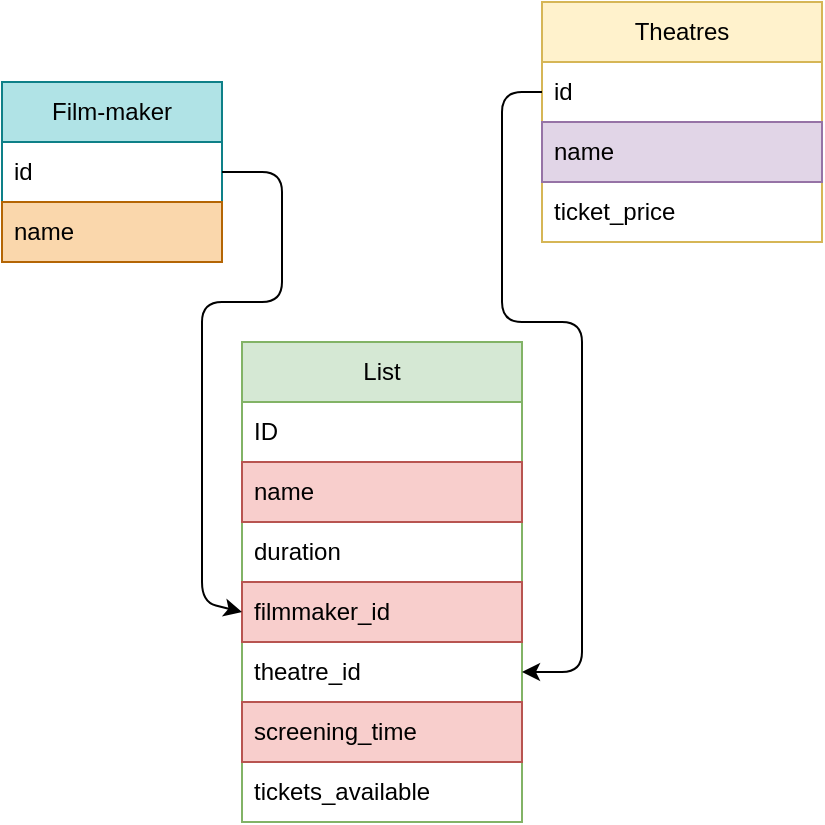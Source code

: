 <mxfile>
    <diagram id="ut3pgbZvayJV4psWqT15" name="Page-1">
        <mxGraphModel dx="320" dy="245" grid="1" gridSize="10" guides="1" tooltips="1" connect="1" arrows="1" fold="1" page="1" pageScale="1" pageWidth="850" pageHeight="1100" math="0" shadow="0">
            <root>
                <mxCell id="0"/>
                <mxCell id="1" parent="0"/>
                <mxCell id="2" value="Film-maker" style="swimlane;fontStyle=0;childLayout=stackLayout;horizontal=1;startSize=30;horizontalStack=0;resizeParent=1;resizeParentMax=0;resizeLast=0;collapsible=1;marginBottom=0;whiteSpace=wrap;html=1;fillColor=#b0e3e6;strokeColor=#0e8088;" parent="1" vertex="1">
                    <mxGeometry y="120" width="110" height="90" as="geometry"/>
                </mxCell>
                <mxCell id="3" value="id" style="text;strokeColor=none;fillColor=none;align=left;verticalAlign=middle;spacingLeft=4;spacingRight=4;overflow=hidden;points=[[0,0.5],[1,0.5]];portConstraint=eastwest;rotatable=0;whiteSpace=wrap;html=1;" parent="2" vertex="1">
                    <mxGeometry y="30" width="110" height="30" as="geometry"/>
                </mxCell>
                <mxCell id="4" value="name" style="text;fillColor=#fad7ac;align=left;verticalAlign=middle;spacingLeft=4;spacingRight=4;overflow=hidden;points=[[0,0.5],[1,0.5]];portConstraint=eastwest;rotatable=0;whiteSpace=wrap;html=1;strokeColor=#b46504;" parent="2" vertex="1">
                    <mxGeometry y="60" width="110" height="30" as="geometry"/>
                </mxCell>
                <mxCell id="6" value="List" style="swimlane;fontStyle=0;childLayout=stackLayout;horizontal=1;startSize=30;horizontalStack=0;resizeParent=1;resizeParentMax=0;resizeLast=0;collapsible=1;marginBottom=0;whiteSpace=wrap;html=1;fillColor=#d5e8d4;strokeColor=#82b366;" parent="1" vertex="1">
                    <mxGeometry x="120" y="250" width="140" height="240" as="geometry">
                        <mxRectangle x="100" y="250" width="60" height="30" as="alternateBounds"/>
                    </mxGeometry>
                </mxCell>
                <mxCell id="7" value="ID" style="text;strokeColor=none;fillColor=none;align=left;verticalAlign=middle;spacingLeft=4;spacingRight=4;overflow=hidden;points=[[0,0.5],[1,0.5]];portConstraint=eastwest;rotatable=0;whiteSpace=wrap;html=1;" parent="6" vertex="1">
                    <mxGeometry y="30" width="140" height="30" as="geometry"/>
                </mxCell>
                <mxCell id="8" value="name" style="text;strokeColor=#b85450;fillColor=#f8cecc;align=left;verticalAlign=middle;spacingLeft=4;spacingRight=4;overflow=hidden;points=[[0,0.5],[1,0.5]];portConstraint=eastwest;rotatable=0;whiteSpace=wrap;html=1;" parent="6" vertex="1">
                    <mxGeometry y="60" width="140" height="30" as="geometry"/>
                </mxCell>
                <mxCell id="9" value="duration" style="text;strokeColor=none;fillColor=none;align=left;verticalAlign=middle;spacingLeft=4;spacingRight=4;overflow=hidden;points=[[0,0.5],[1,0.5]];portConstraint=eastwest;rotatable=0;whiteSpace=wrap;html=1;" parent="6" vertex="1">
                    <mxGeometry y="90" width="140" height="30" as="geometry"/>
                </mxCell>
                <mxCell id="iq7GImoZLlofIAXnyeGJ-9" value="filmmaker_id" style="text;strokeColor=#b85450;fillColor=#f8cecc;align=left;verticalAlign=middle;spacingLeft=4;spacingRight=4;overflow=hidden;points=[[0,0.5],[1,0.5]];portConstraint=eastwest;rotatable=0;whiteSpace=wrap;html=1;" parent="6" vertex="1">
                    <mxGeometry y="120" width="140" height="30" as="geometry"/>
                </mxCell>
                <mxCell id="iq7GImoZLlofIAXnyeGJ-10" value="theatre_id" style="text;strokeColor=none;fillColor=none;align=left;verticalAlign=middle;spacingLeft=4;spacingRight=4;overflow=hidden;points=[[0,0.5],[1,0.5]];portConstraint=eastwest;rotatable=0;whiteSpace=wrap;html=1;" parent="6" vertex="1">
                    <mxGeometry y="150" width="140" height="30" as="geometry"/>
                </mxCell>
                <mxCell id="iq7GImoZLlofIAXnyeGJ-11" value="screening_time&amp;nbsp;" style="text;strokeColor=#b85450;fillColor=#f8cecc;align=left;verticalAlign=middle;spacingLeft=4;spacingRight=4;overflow=hidden;points=[[0,0.5],[1,0.5]];portConstraint=eastwest;rotatable=0;whiteSpace=wrap;html=1;" parent="6" vertex="1">
                    <mxGeometry y="180" width="140" height="30" as="geometry"/>
                </mxCell>
                <mxCell id="iq7GImoZLlofIAXnyeGJ-16" value="tickets_available" style="text;strokeColor=none;fillColor=none;align=left;verticalAlign=middle;spacingLeft=4;spacingRight=4;overflow=hidden;points=[[0,0.5],[1,0.5]];portConstraint=eastwest;rotatable=0;whiteSpace=wrap;html=1;" parent="6" vertex="1">
                    <mxGeometry y="210" width="140" height="30" as="geometry"/>
                </mxCell>
                <mxCell id="iq7GImoZLlofIAXnyeGJ-12" style="edgeStyle=none;html=1;entryX=0;entryY=0.5;entryDx=0;entryDy=0;exitX=1;exitY=0.5;exitDx=0;exitDy=0;" parent="1" source="3" target="iq7GImoZLlofIAXnyeGJ-9" edge="1">
                    <mxGeometry relative="1" as="geometry">
                        <Array as="points">
                            <mxPoint x="140" y="165"/>
                            <mxPoint x="140" y="230"/>
                            <mxPoint x="100" y="230"/>
                            <mxPoint x="100" y="380"/>
                        </Array>
                    </mxGeometry>
                </mxCell>
                <mxCell id="iq7GImoZLlofIAXnyeGJ-13" value="Theatres" style="swimlane;fontStyle=0;childLayout=stackLayout;horizontal=1;startSize=30;horizontalStack=0;resizeParent=1;resizeParentMax=0;resizeLast=0;collapsible=1;marginBottom=0;whiteSpace=wrap;html=1;fillColor=#fff2cc;strokeColor=#d6b656;" parent="1" vertex="1">
                    <mxGeometry x="270" y="80" width="140" height="120" as="geometry"/>
                </mxCell>
                <mxCell id="iq7GImoZLlofIAXnyeGJ-14" value="id" style="text;strokeColor=none;fillColor=none;align=left;verticalAlign=middle;spacingLeft=4;spacingRight=4;overflow=hidden;points=[[0,0.5],[1,0.5]];portConstraint=eastwest;rotatable=0;whiteSpace=wrap;html=1;" parent="iq7GImoZLlofIAXnyeGJ-13" vertex="1">
                    <mxGeometry y="30" width="140" height="30" as="geometry"/>
                </mxCell>
                <mxCell id="iq7GImoZLlofIAXnyeGJ-15" value="name" style="text;strokeColor=#9673a6;fillColor=#e1d5e7;align=left;verticalAlign=middle;spacingLeft=4;spacingRight=4;overflow=hidden;points=[[0,0.5],[1,0.5]];portConstraint=eastwest;rotatable=0;whiteSpace=wrap;html=1;" parent="iq7GImoZLlofIAXnyeGJ-13" vertex="1">
                    <mxGeometry y="60" width="140" height="30" as="geometry"/>
                </mxCell>
                <mxCell id="iq7GImoZLlofIAXnyeGJ-17" value="ticket_price" style="text;align=left;verticalAlign=middle;spacingLeft=4;spacingRight=4;overflow=hidden;points=[[0,0.5],[1,0.5]];portConstraint=eastwest;rotatable=0;whiteSpace=wrap;html=1;" parent="iq7GImoZLlofIAXnyeGJ-13" vertex="1">
                    <mxGeometry y="90" width="140" height="30" as="geometry"/>
                </mxCell>
                <mxCell id="iq7GImoZLlofIAXnyeGJ-18" style="edgeStyle=none;html=1;entryX=1;entryY=0.5;entryDx=0;entryDy=0;" parent="1" source="iq7GImoZLlofIAXnyeGJ-14" target="iq7GImoZLlofIAXnyeGJ-10" edge="1">
                    <mxGeometry relative="1" as="geometry">
                        <Array as="points">
                            <mxPoint x="250" y="125"/>
                            <mxPoint x="250" y="240"/>
                            <mxPoint x="290" y="240"/>
                            <mxPoint x="290" y="415"/>
                        </Array>
                    </mxGeometry>
                </mxCell>
            </root>
        </mxGraphModel>
    </diagram>
</mxfile>